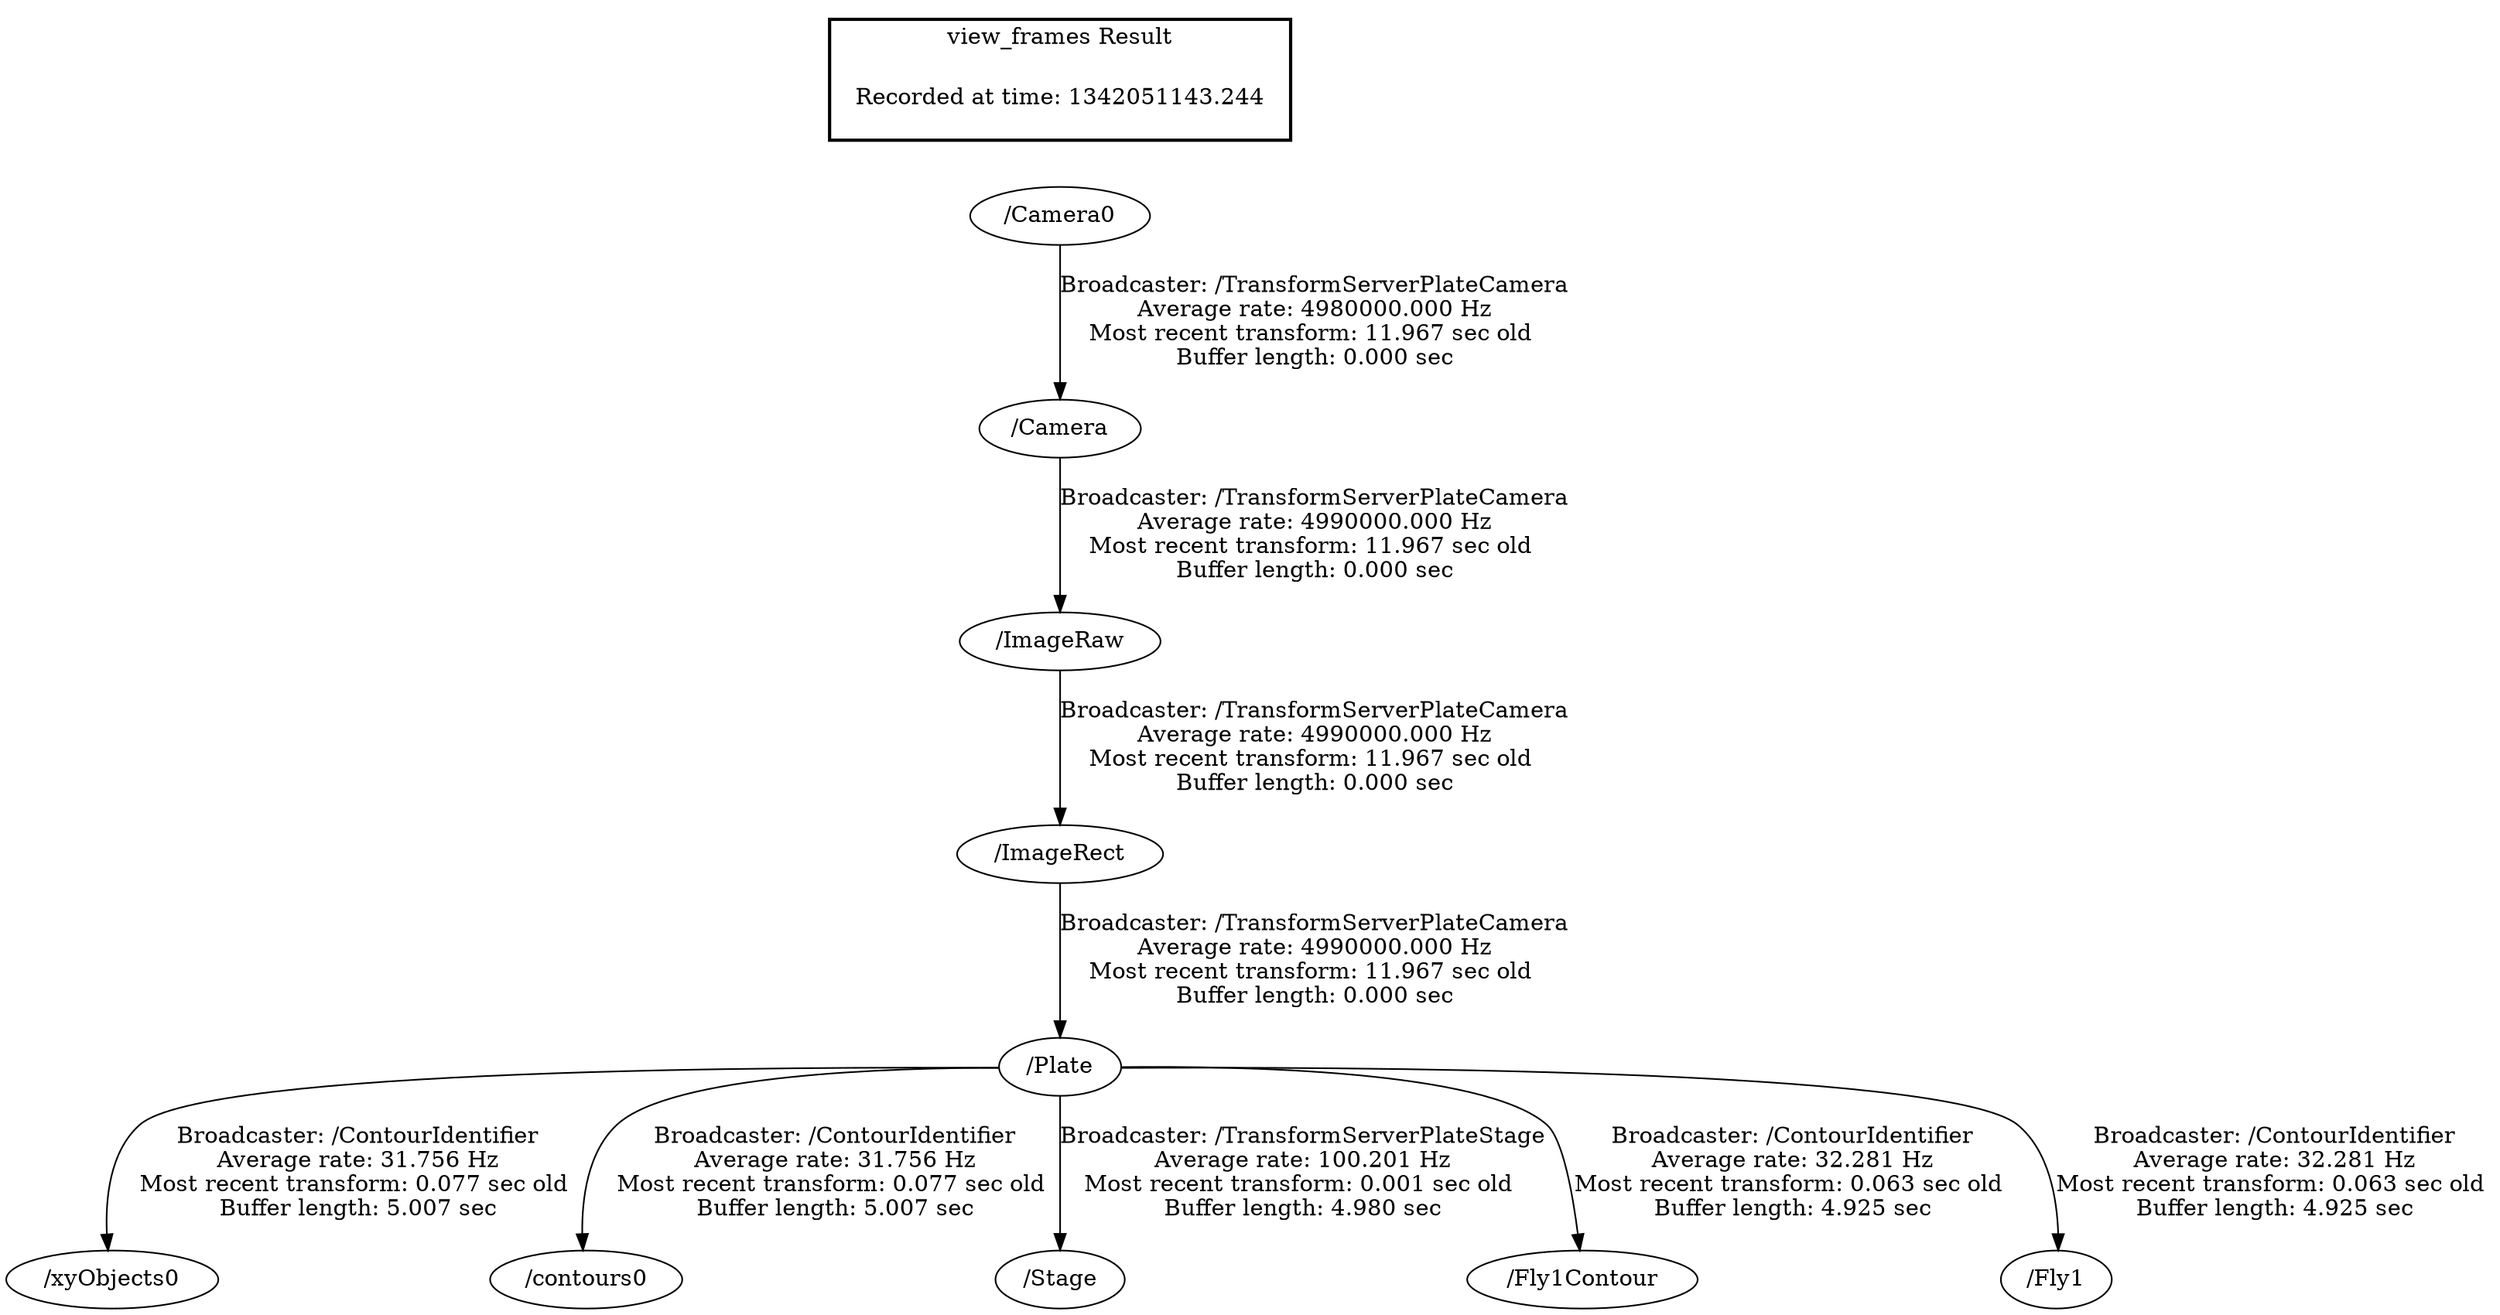 digraph G {
"/Plate" -> "/xyObjects0"[label="Broadcaster: /ContourIdentifier\nAverage rate: 31.756 Hz\nMost recent transform: 0.077 sec old \nBuffer length: 5.007 sec\n"];
"/ImageRect" -> "/Plate"[label="Broadcaster: /TransformServerPlateCamera\nAverage rate: 4990000.000 Hz\nMost recent transform: 11.967 sec old \nBuffer length: 0.000 sec\n"];
"/Plate" -> "/contours0"[label="Broadcaster: /ContourIdentifier\nAverage rate: 31.756 Hz\nMost recent transform: 0.077 sec old \nBuffer length: 5.007 sec\n"];
"/Camera" -> "/ImageRaw"[label="Broadcaster: /TransformServerPlateCamera\nAverage rate: 4990000.000 Hz\nMost recent transform: 11.967 sec old \nBuffer length: 0.000 sec\n"];
"/Camera0" -> "/Camera"[label="Broadcaster: /TransformServerPlateCamera\nAverage rate: 4980000.000 Hz\nMost recent transform: 11.967 sec old \nBuffer length: 0.000 sec\n"];
"/ImageRaw" -> "/ImageRect"[label="Broadcaster: /TransformServerPlateCamera\nAverage rate: 4990000.000 Hz\nMost recent transform: 11.967 sec old \nBuffer length: 0.000 sec\n"];
"/Plate" -> "/Stage"[label="Broadcaster: /TransformServerPlateStage\nAverage rate: 100.201 Hz\nMost recent transform: 0.001 sec old \nBuffer length: 4.980 sec\n"];
"/Plate" -> "/Fly1Contour"[label="Broadcaster: /ContourIdentifier\nAverage rate: 32.281 Hz\nMost recent transform: 0.063 sec old \nBuffer length: 4.925 sec\n"];
"/Plate" -> "/Fly1"[label="Broadcaster: /ContourIdentifier\nAverage rate: 32.281 Hz\nMost recent transform: 0.063 sec old \nBuffer length: 4.925 sec\n"];
edge [style=invis];
 subgraph cluster_legend { style=bold; color=black; label ="view_frames Result";
"Recorded at time: 1342051143.244"[ shape=plaintext ] ;
 }->"/Camera0";
}